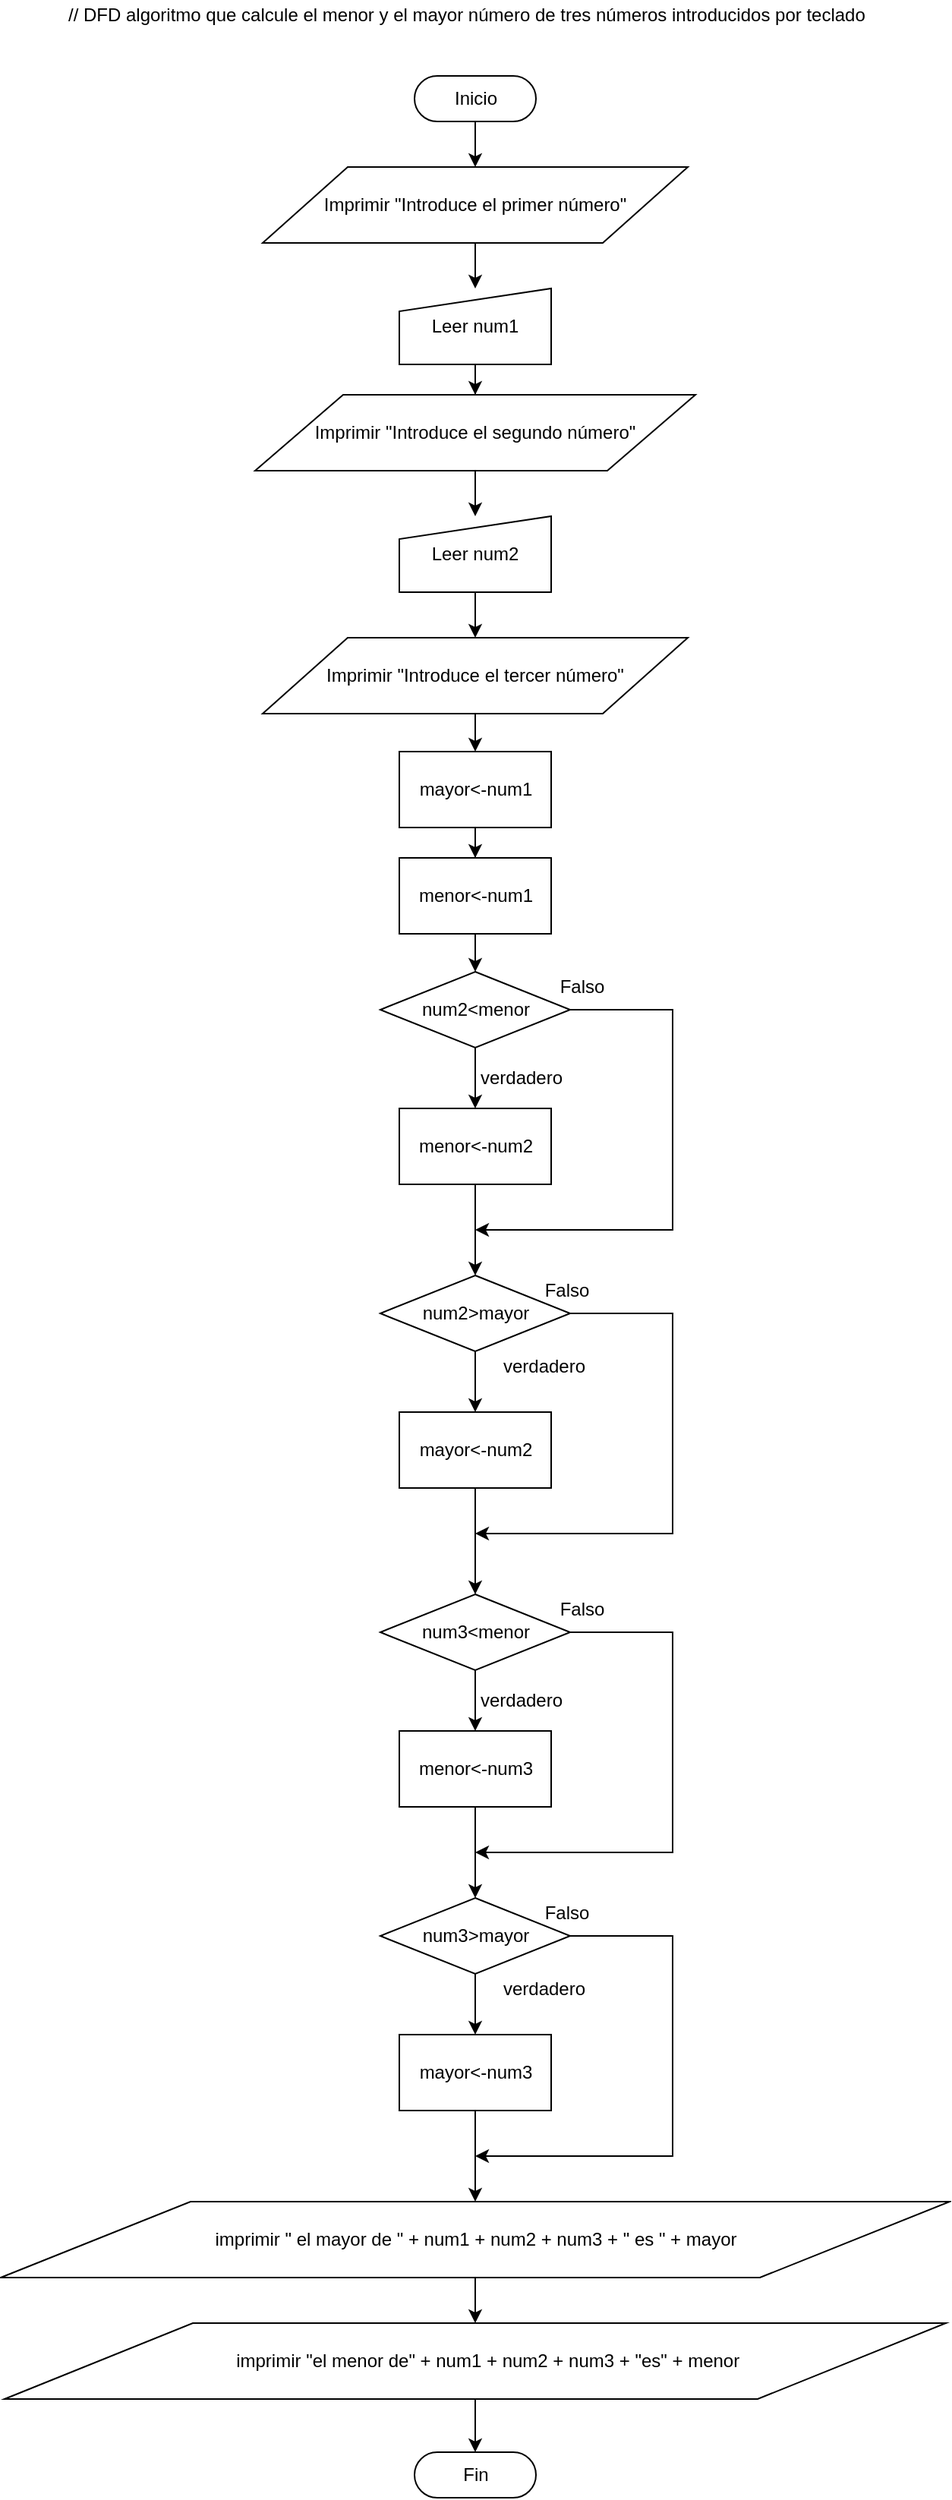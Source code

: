 <mxfile>
    <diagram id="NUoDt7_I69NCa6WbtIwR" name="Page-1">
        <mxGraphModel dx="1709" dy="830" grid="1" gridSize="10" guides="1" tooltips="1" connect="1" arrows="1" fold="1" page="1" pageScale="1" pageWidth="827" pageHeight="1169" math="0" shadow="0">
            <root>
                <mxCell id="0"/>
                <mxCell id="1" parent="0"/>
                <mxCell id="2" value="// DFD algoritmo que calcule el menor y el mayor número de tres números introducidos por teclado" style="text;html=1;align=left;verticalAlign=middle;resizable=0;points=[];autosize=1;strokeColor=none;" vertex="1" parent="1">
                    <mxGeometry x="10" y="10" width="540" height="20" as="geometry"/>
                </mxCell>
                <mxCell id="7" style="edgeStyle=orthogonalEdgeStyle;rounded=0;orthogonalLoop=1;jettySize=auto;html=1;entryX=0.5;entryY=0;entryDx=0;entryDy=0;" edge="1" parent="1" source="3" target="6">
                    <mxGeometry relative="1" as="geometry"/>
                </mxCell>
                <mxCell id="3" value="Inicio" style="html=1;dashed=0;whitespace=wrap;shape=mxgraph.dfd.start" vertex="1" parent="1">
                    <mxGeometry x="240" y="60" width="80" height="30" as="geometry"/>
                </mxCell>
                <mxCell id="8" style="edgeStyle=orthogonalEdgeStyle;rounded=0;orthogonalLoop=1;jettySize=auto;html=1;" edge="1" parent="1" source="6" target="9">
                    <mxGeometry relative="1" as="geometry">
                        <mxPoint x="280" y="210" as="targetPoint"/>
                    </mxGeometry>
                </mxCell>
                <mxCell id="6" value="Imprimir &quot;Introduce el primer número&quot;" style="shape=parallelogram;perimeter=parallelogramPerimeter;whiteSpace=wrap;html=1;dashed=0;" vertex="1" parent="1">
                    <mxGeometry x="140" y="120" width="280" height="50" as="geometry"/>
                </mxCell>
                <mxCell id="10" style="edgeStyle=orthogonalEdgeStyle;rounded=0;orthogonalLoop=1;jettySize=auto;html=1;" edge="1" parent="1" source="9" target="11">
                    <mxGeometry relative="1" as="geometry">
                        <mxPoint x="280" y="290" as="targetPoint"/>
                    </mxGeometry>
                </mxCell>
                <mxCell id="9" value="Leer num1" style="shape=manualInput;whiteSpace=wrap;html=1;dashed=0;size=15;" vertex="1" parent="1">
                    <mxGeometry x="230" y="200" width="100" height="50" as="geometry"/>
                </mxCell>
                <mxCell id="12" style="edgeStyle=orthogonalEdgeStyle;rounded=0;orthogonalLoop=1;jettySize=auto;html=1;" edge="1" parent="1" source="11" target="13">
                    <mxGeometry relative="1" as="geometry">
                        <mxPoint x="280" y="390" as="targetPoint"/>
                    </mxGeometry>
                </mxCell>
                <mxCell id="11" value="Imprimir &quot;Introduce el segundo número&quot;" style="shape=parallelogram;perimeter=parallelogramPerimeter;whiteSpace=wrap;html=1;dashed=0;" vertex="1" parent="1">
                    <mxGeometry x="135" y="270" width="290" height="50" as="geometry"/>
                </mxCell>
                <mxCell id="14" style="edgeStyle=orthogonalEdgeStyle;rounded=0;orthogonalLoop=1;jettySize=auto;html=1;" edge="1" parent="1" source="13" target="15">
                    <mxGeometry relative="1" as="geometry">
                        <mxPoint x="280" y="460" as="targetPoint"/>
                    </mxGeometry>
                </mxCell>
                <mxCell id="13" value="Leer num2" style="shape=manualInput;whiteSpace=wrap;html=1;dashed=0;size=15;" vertex="1" parent="1">
                    <mxGeometry x="230" y="350" width="100" height="50" as="geometry"/>
                </mxCell>
                <mxCell id="16" style="edgeStyle=orthogonalEdgeStyle;rounded=0;orthogonalLoop=1;jettySize=auto;html=1;" edge="1" parent="1" source="15" target="17">
                    <mxGeometry relative="1" as="geometry">
                        <mxPoint x="280" y="530" as="targetPoint"/>
                    </mxGeometry>
                </mxCell>
                <mxCell id="15" value="Imprimir &quot;Introduce el tercer número&quot;" style="shape=parallelogram;perimeter=parallelogramPerimeter;whiteSpace=wrap;html=1;dashed=0;" vertex="1" parent="1">
                    <mxGeometry x="140" y="430" width="280" height="50" as="geometry"/>
                </mxCell>
                <mxCell id="18" style="edgeStyle=orthogonalEdgeStyle;rounded=0;orthogonalLoop=1;jettySize=auto;html=1;" edge="1" parent="1" source="17" target="19">
                    <mxGeometry relative="1" as="geometry">
                        <mxPoint x="280" y="600" as="targetPoint"/>
                    </mxGeometry>
                </mxCell>
                <mxCell id="17" value="mayor&amp;lt;-num1" style="html=1;dashed=0;whitespace=wrap;" vertex="1" parent="1">
                    <mxGeometry x="230" y="505" width="100" height="50" as="geometry"/>
                </mxCell>
                <mxCell id="20" style="edgeStyle=orthogonalEdgeStyle;rounded=0;orthogonalLoop=1;jettySize=auto;html=1;" edge="1" parent="1" source="19" target="21">
                    <mxGeometry relative="1" as="geometry">
                        <mxPoint x="280" y="670" as="targetPoint"/>
                    </mxGeometry>
                </mxCell>
                <mxCell id="19" value="menor&amp;lt;-num1" style="html=1;dashed=0;whitespace=wrap;" vertex="1" parent="1">
                    <mxGeometry x="230" y="575" width="100" height="50" as="geometry"/>
                </mxCell>
                <mxCell id="23" style="edgeStyle=orthogonalEdgeStyle;rounded=0;orthogonalLoop=1;jettySize=auto;html=1;" edge="1" parent="1" source="21" target="25">
                    <mxGeometry relative="1" as="geometry">
                        <mxPoint x="280" y="750" as="targetPoint"/>
                    </mxGeometry>
                </mxCell>
                <mxCell id="27" style="edgeStyle=orthogonalEdgeStyle;rounded=0;orthogonalLoop=1;jettySize=auto;html=1;" edge="1" parent="1" source="21">
                    <mxGeometry relative="1" as="geometry">
                        <mxPoint x="280" y="820" as="targetPoint"/>
                        <Array as="points">
                            <mxPoint x="410" y="675"/>
                            <mxPoint x="410" y="820"/>
                        </Array>
                    </mxGeometry>
                </mxCell>
                <mxCell id="21" value="num2&amp;lt;menor" style="shape=rhombus;html=1;dashed=0;whitespace=wrap;perimeter=rhombusPerimeter;" vertex="1" parent="1">
                    <mxGeometry x="217.5" y="650" width="125" height="50" as="geometry"/>
                </mxCell>
                <mxCell id="24" value="verdadero" style="text;html=1;align=center;verticalAlign=middle;resizable=0;points=[];autosize=1;strokeColor=none;" vertex="1" parent="1">
                    <mxGeometry x="275" y="710" width="70" height="20" as="geometry"/>
                </mxCell>
                <mxCell id="26" style="edgeStyle=orthogonalEdgeStyle;rounded=0;orthogonalLoop=1;jettySize=auto;html=1;entryX=0.5;entryY=0;entryDx=0;entryDy=0;" edge="1" parent="1" source="25" target="29">
                    <mxGeometry relative="1" as="geometry">
                        <mxPoint x="280" y="860" as="targetPoint"/>
                    </mxGeometry>
                </mxCell>
                <mxCell id="25" value="menor&amp;lt;-num2" style="html=1;dashed=0;whitespace=wrap;" vertex="1" parent="1">
                    <mxGeometry x="230" y="740" width="100" height="50" as="geometry"/>
                </mxCell>
                <mxCell id="28" value="Falso" style="text;html=1;align=center;verticalAlign=middle;resizable=0;points=[];autosize=1;strokeColor=none;" vertex="1" parent="1">
                    <mxGeometry x="330" y="650" width="40" height="20" as="geometry"/>
                </mxCell>
                <mxCell id="30" style="edgeStyle=orthogonalEdgeStyle;rounded=0;orthogonalLoop=1;jettySize=auto;html=1;" edge="1" parent="1" source="29" target="31">
                    <mxGeometry relative="1" as="geometry">
                        <mxPoint x="280" y="950" as="targetPoint"/>
                    </mxGeometry>
                </mxCell>
                <mxCell id="35" style="edgeStyle=orthogonalEdgeStyle;rounded=0;orthogonalLoop=1;jettySize=auto;html=1;exitX=1;exitY=0.5;exitDx=0;exitDy=0;" edge="1" parent="1" source="29">
                    <mxGeometry relative="1" as="geometry">
                        <mxPoint x="280" y="1020" as="targetPoint"/>
                        <Array as="points">
                            <mxPoint x="410" y="875"/>
                            <mxPoint x="410" y="1020"/>
                        </Array>
                    </mxGeometry>
                </mxCell>
                <mxCell id="29" value="num2&amp;gt;mayor" style="shape=rhombus;html=1;dashed=0;whitespace=wrap;perimeter=rhombusPerimeter;" vertex="1" parent="1">
                    <mxGeometry x="217.5" y="850" width="125" height="50" as="geometry"/>
                </mxCell>
                <mxCell id="34" style="edgeStyle=orthogonalEdgeStyle;rounded=0;orthogonalLoop=1;jettySize=auto;html=1;entryX=0.5;entryY=0;entryDx=0;entryDy=0;" edge="1" parent="1" source="31" target="38">
                    <mxGeometry relative="1" as="geometry">
                        <mxPoint x="280" y="1050" as="targetPoint"/>
                    </mxGeometry>
                </mxCell>
                <mxCell id="31" value="mayor&amp;lt;-num2" style="html=1;dashed=0;whitespace=wrap;" vertex="1" parent="1">
                    <mxGeometry x="230" y="940" width="100" height="50" as="geometry"/>
                </mxCell>
                <mxCell id="32" value="verdadero" style="text;html=1;align=center;verticalAlign=middle;resizable=0;points=[];autosize=1;strokeColor=none;" vertex="1" parent="1">
                    <mxGeometry x="290" y="900" width="70" height="20" as="geometry"/>
                </mxCell>
                <mxCell id="33" value="Falso" style="text;html=1;align=center;verticalAlign=middle;resizable=0;points=[];autosize=1;strokeColor=none;" vertex="1" parent="1">
                    <mxGeometry x="320" y="850" width="40" height="20" as="geometry"/>
                </mxCell>
                <mxCell id="36" style="edgeStyle=orthogonalEdgeStyle;rounded=0;orthogonalLoop=1;jettySize=auto;html=1;" edge="1" parent="1" source="38" target="41">
                    <mxGeometry relative="1" as="geometry">
                        <mxPoint x="280" y="1160" as="targetPoint"/>
                    </mxGeometry>
                </mxCell>
                <mxCell id="37" style="edgeStyle=orthogonalEdgeStyle;rounded=0;orthogonalLoop=1;jettySize=auto;html=1;" edge="1" parent="1" source="38">
                    <mxGeometry relative="1" as="geometry">
                        <mxPoint x="280" y="1230" as="targetPoint"/>
                        <Array as="points">
                            <mxPoint x="410" y="1085"/>
                            <mxPoint x="410" y="1230"/>
                        </Array>
                    </mxGeometry>
                </mxCell>
                <mxCell id="38" value="num3&amp;lt;menor" style="shape=rhombus;html=1;dashed=0;whitespace=wrap;perimeter=rhombusPerimeter;" vertex="1" parent="1">
                    <mxGeometry x="217.5" y="1060" width="125" height="50" as="geometry"/>
                </mxCell>
                <mxCell id="39" value="verdadero" style="text;html=1;align=center;verticalAlign=middle;resizable=0;points=[];autosize=1;strokeColor=none;" vertex="1" parent="1">
                    <mxGeometry x="275" y="1120" width="70" height="20" as="geometry"/>
                </mxCell>
                <mxCell id="40" style="edgeStyle=orthogonalEdgeStyle;rounded=0;orthogonalLoop=1;jettySize=auto;html=1;entryX=0.5;entryY=0;entryDx=0;entryDy=0;" edge="1" parent="1" source="41" target="45">
                    <mxGeometry relative="1" as="geometry">
                        <mxPoint x="280" y="1270" as="targetPoint"/>
                    </mxGeometry>
                </mxCell>
                <mxCell id="41" value="menor&amp;lt;-num3" style="html=1;dashed=0;whitespace=wrap;" vertex="1" parent="1">
                    <mxGeometry x="230" y="1150" width="100" height="50" as="geometry"/>
                </mxCell>
                <mxCell id="42" value="Falso" style="text;html=1;align=center;verticalAlign=middle;resizable=0;points=[];autosize=1;strokeColor=none;" vertex="1" parent="1">
                    <mxGeometry x="330" y="1060" width="40" height="20" as="geometry"/>
                </mxCell>
                <mxCell id="43" style="edgeStyle=orthogonalEdgeStyle;rounded=0;orthogonalLoop=1;jettySize=auto;html=1;" edge="1" parent="1" source="45" target="47">
                    <mxGeometry relative="1" as="geometry">
                        <mxPoint x="280" y="1360" as="targetPoint"/>
                    </mxGeometry>
                </mxCell>
                <mxCell id="44" style="edgeStyle=orthogonalEdgeStyle;rounded=0;orthogonalLoop=1;jettySize=auto;html=1;exitX=1;exitY=0.5;exitDx=0;exitDy=0;" edge="1" parent="1" source="45">
                    <mxGeometry relative="1" as="geometry">
                        <mxPoint x="280" y="1430" as="targetPoint"/>
                        <Array as="points">
                            <mxPoint x="410" y="1285"/>
                            <mxPoint x="410" y="1430"/>
                        </Array>
                    </mxGeometry>
                </mxCell>
                <mxCell id="45" value="num3&amp;gt;mayor" style="shape=rhombus;html=1;dashed=0;whitespace=wrap;perimeter=rhombusPerimeter;" vertex="1" parent="1">
                    <mxGeometry x="217.5" y="1260" width="125" height="50" as="geometry"/>
                </mxCell>
                <mxCell id="46" style="edgeStyle=orthogonalEdgeStyle;rounded=0;orthogonalLoop=1;jettySize=auto;html=1;" edge="1" parent="1" source="47" target="51">
                    <mxGeometry relative="1" as="geometry">
                        <mxPoint x="280" y="1460" as="targetPoint"/>
                    </mxGeometry>
                </mxCell>
                <mxCell id="47" value="mayor&amp;lt;-num3" style="html=1;dashed=0;whitespace=wrap;" vertex="1" parent="1">
                    <mxGeometry x="230" y="1350" width="100" height="50" as="geometry"/>
                </mxCell>
                <mxCell id="48" value="verdadero" style="text;html=1;align=center;verticalAlign=middle;resizable=0;points=[];autosize=1;strokeColor=none;" vertex="1" parent="1">
                    <mxGeometry x="290" y="1310" width="70" height="20" as="geometry"/>
                </mxCell>
                <mxCell id="49" value="Falso" style="text;html=1;align=center;verticalAlign=middle;resizable=0;points=[];autosize=1;strokeColor=none;" vertex="1" parent="1">
                    <mxGeometry x="320" y="1260" width="40" height="20" as="geometry"/>
                </mxCell>
                <mxCell id="52" style="edgeStyle=orthogonalEdgeStyle;rounded=0;orthogonalLoop=1;jettySize=auto;html=1;" edge="1" parent="1" source="51" target="53">
                    <mxGeometry relative="1" as="geometry">
                        <mxPoint x="280" y="1550" as="targetPoint"/>
                    </mxGeometry>
                </mxCell>
                <mxCell id="51" value="imprimir &quot; el mayor de &quot; + num1 + num2 + num3 + &quot; es &quot; + mayor" style="shape=parallelogram;perimeter=parallelogramPerimeter;whiteSpace=wrap;html=1;dashed=0;" vertex="1" parent="1">
                    <mxGeometry x="-32.5" y="1460" width="625" height="50" as="geometry"/>
                </mxCell>
                <mxCell id="54" style="edgeStyle=orthogonalEdgeStyle;rounded=0;orthogonalLoop=1;jettySize=auto;html=1;" edge="1" parent="1" source="53" target="55">
                    <mxGeometry relative="1" as="geometry">
                        <mxPoint x="280" y="1640" as="targetPoint"/>
                    </mxGeometry>
                </mxCell>
                <mxCell id="53" value="&amp;nbsp;&amp;nbsp; &amp;nbsp; imprimir &quot;el menor de&quot; + num1 + num2 + num3 + &quot;es&quot; + menor" style="shape=parallelogram;perimeter=parallelogramPerimeter;whiteSpace=wrap;html=1;dashed=0;" vertex="1" parent="1">
                    <mxGeometry x="-30" y="1540" width="620" height="50" as="geometry"/>
                </mxCell>
                <mxCell id="55" value="Fin" style="html=1;dashed=0;whitespace=wrap;shape=mxgraph.dfd.start" vertex="1" parent="1">
                    <mxGeometry x="240" y="1625" width="80" height="30" as="geometry"/>
                </mxCell>
            </root>
        </mxGraphModel>
    </diagram>
</mxfile>